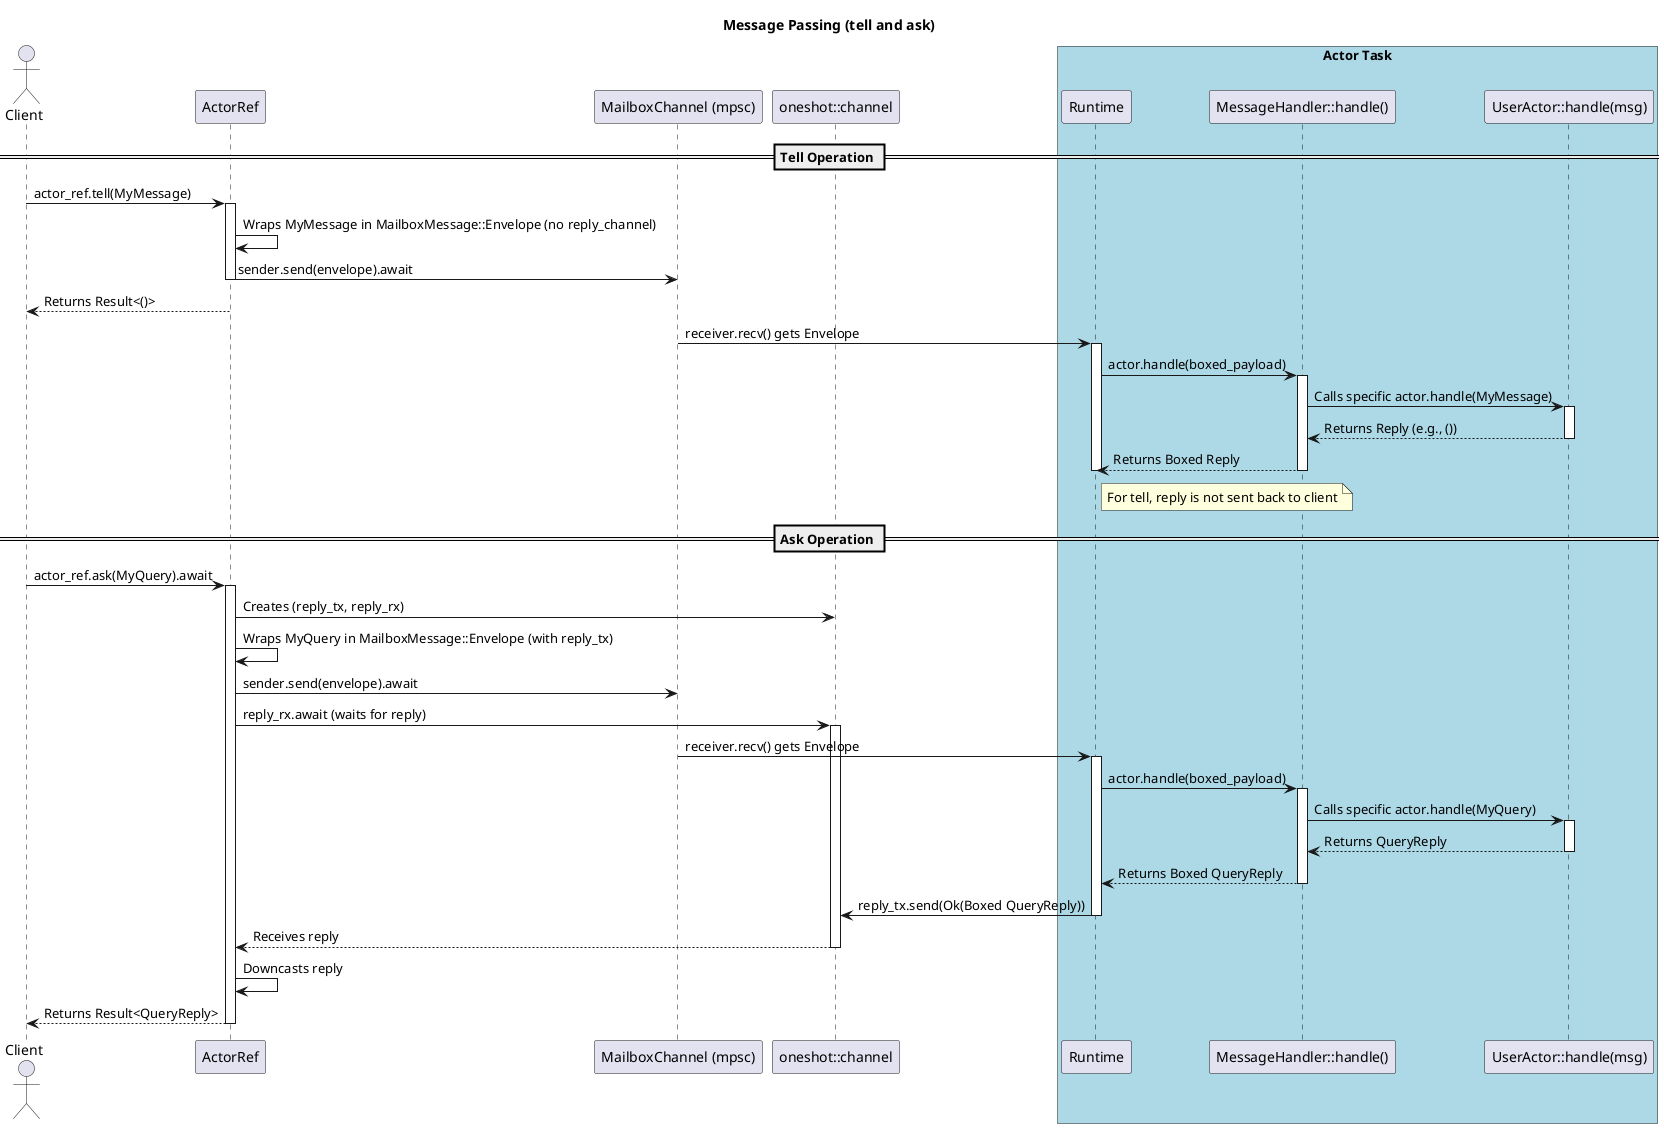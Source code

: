 @startuml Message Passing
title Message Passing (tell and ask)

actor Client
participant "ActorRef" as ActorRef_obj
participant "MailboxChannel (mpsc)" as MailboxChannel
participant "Runtime" as Runtime_obj
participant "MessageHandler::handle()" as DynMsgHandler
participant "UserActor::handle(msg)" as UserHandler
participant "oneshot::channel" as OneshotChannel

box "Actor Task" #LightBlue
    participant Runtime_obj
    participant DynMsgHandler
    participant UserHandler
end box

== Tell Operation ==
Client -> ActorRef_obj: actor_ref.tell(MyMessage)
activate ActorRef_obj
ActorRef_obj -> ActorRef_obj: Wraps MyMessage in MailboxMessage::Envelope (no reply_channel)
ActorRef_obj -> MailboxChannel: sender.send(envelope).await
deactivate ActorRef_obj
Client <-- ActorRef_obj: Returns Result<()>

MailboxChannel -> Runtime_obj: receiver.recv() gets Envelope
activate Runtime_obj
Runtime_obj -> DynMsgHandler: actor.handle(boxed_payload)
activate DynMsgHandler
DynMsgHandler -> UserHandler: Calls specific actor.handle(MyMessage)
activate UserHandler
UserHandler --> DynMsgHandler: Returns Reply (e.g., ())
deactivate UserHandler
DynMsgHandler --> Runtime_obj: Returns Boxed Reply
deactivate DynMsgHandler
note right of Runtime_obj: For tell, reply is not sent back to client
deactivate Runtime_obj

== Ask Operation ==
Client -> ActorRef_obj: actor_ref.ask(MyQuery).await
activate ActorRef_obj
ActorRef_obj -> OneshotChannel: Creates (reply_tx, reply_rx)
ActorRef_obj -> ActorRef_obj: Wraps MyQuery in MailboxMessage::Envelope (with reply_tx)
ActorRef_obj -> MailboxChannel: sender.send(envelope).await
ActorRef_obj -> OneshotChannel: reply_rx.await (waits for reply)
activate OneshotChannel

MailboxChannel -> Runtime_obj: receiver.recv() gets Envelope
activate Runtime_obj
Runtime_obj -> DynMsgHandler: actor.handle(boxed_payload)
activate DynMsgHandler
DynMsgHandler -> UserHandler: Calls specific actor.handle(MyQuery)
activate UserHandler
UserHandler --> DynMsgHandler: Returns QueryReply
deactivate UserHandler
DynMsgHandler --> Runtime_obj: Returns Boxed QueryReply
deactivate DynMsgHandler

Runtime_obj -> OneshotChannel: reply_tx.send(Ok(Boxed QueryReply))
deactivate Runtime_obj
OneshotChannel --> ActorRef_obj: Receives reply
deactivate OneshotChannel
ActorRef_obj -> ActorRef_obj: Downcasts reply
ActorRef_obj --> Client: Returns Result<QueryReply>
deactivate ActorRef_obj

@enduml